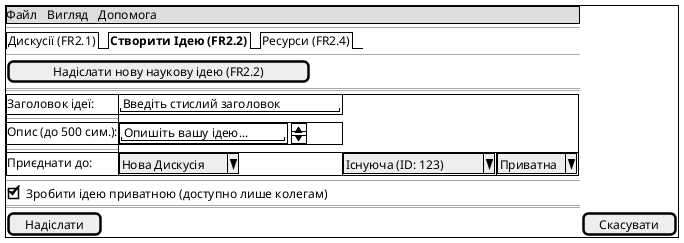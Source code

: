 @startuml 
salt
{+
    {* Файл | Вигляд | Допомога }
    --
    {/ <color:black>Дискусії (FR2.1)</color> | <b>Створити Ідею (FR2.2) | <color:black>Ресурси (FR2.4)</color> }
    --
    [ Надіслати нову наукову ідею (FR2.2) ]
    ==
    {#
    Заголовок ідеї: | "Введіть стислий заголовок  "
    --
    Опис (до 500 сим.): | {SI "Опишіть вашу ідею..."}
    --
    Приєднати до: | ^Нова Дискусія^ | ^Існуюча (ID: 123)^ | ^Приватна^
    }
    --
    [X] Зробити ідею приватною (доступно лише колегам)
    ==
    [ Надіслати ] | [ Скасувати ]
}
@enduml
